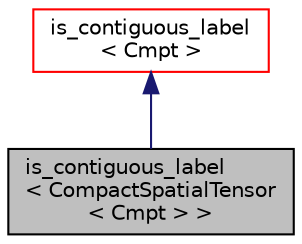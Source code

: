 digraph "is_contiguous_label&lt; CompactSpatialTensor&lt; Cmpt &gt; &gt;"
{
  bgcolor="transparent";
  edge [fontname="Helvetica",fontsize="10",labelfontname="Helvetica",labelfontsize="10"];
  node [fontname="Helvetica",fontsize="10",shape=record];
  Node1 [label="is_contiguous_label\l\< CompactSpatialTensor\l\< Cmpt \> \>",height=0.2,width=0.4,color="black", fillcolor="grey75", style="filled" fontcolor="black"];
  Node2 -> Node1 [dir="back",color="midnightblue",fontsize="10",style="solid",fontname="Helvetica"];
  Node2 [label="is_contiguous_label\l\< Cmpt \>",height=0.2,width=0.4,color="red",URL="$structFoam_1_1is__contiguous__label.html"];
}
